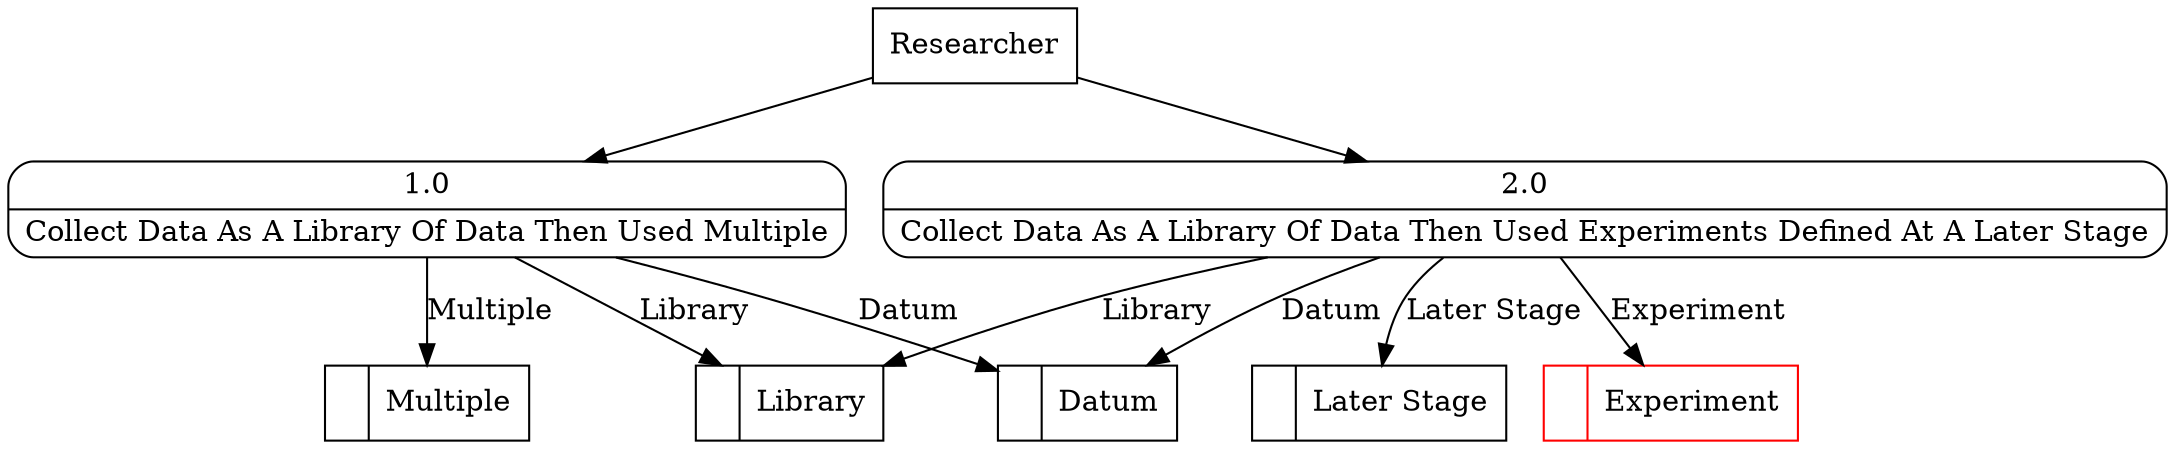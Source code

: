 digraph dfd2{ 
node[shape=record]
200 [label="<f0>  |<f1> Datum " ];
201 [label="<f0>  |<f1> Experiment " color=red];
202 [label="<f0>  |<f1> Later Stage " ];
203 [label="<f0>  |<f1> Library " ];
204 [label="<f0>  |<f1> Multiple " ];
205 [label="Researcher" shape=box];
206 [label="{<f0> 1.0|<f1> Collect Data As A Library Of Data Then Used Multiple }" shape=Mrecord];
207 [label="{<f0> 2.0|<f1> Collect Data As A Library Of Data Then Used Experiments Defined At A Later Stage }" shape=Mrecord];
205 -> 206
205 -> 207
206 -> 204 [label="Multiple"]
206 -> 200 [label="Datum"]
206 -> 203 [label="Library"]
207 -> 203 [label="Library"]
207 -> 201 [label="Experiment"]
207 -> 202 [label="Later Stage"]
207 -> 200 [label="Datum"]
}